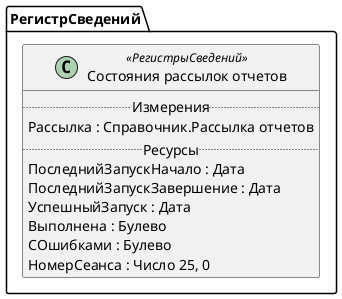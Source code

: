 ﻿@startuml СостоянияРассылокОтчетов
'!include templates.wsd
'..\include templates.wsd
class РегистрСведений.СостоянияРассылокОтчетов as "Состояния рассылок отчетов" <<РегистрыСведений>>
{
..Измерения..
Рассылка : Справочник.Рассылка отчетов
..Ресурсы..
ПоследнийЗапускНачало : Дата
ПоследнийЗапускЗавершение : Дата
УспешныйЗапуск : Дата
Выполнена : Булево
СОшибками : Булево
НомерСеанса : Число 25, 0
}
@enduml
